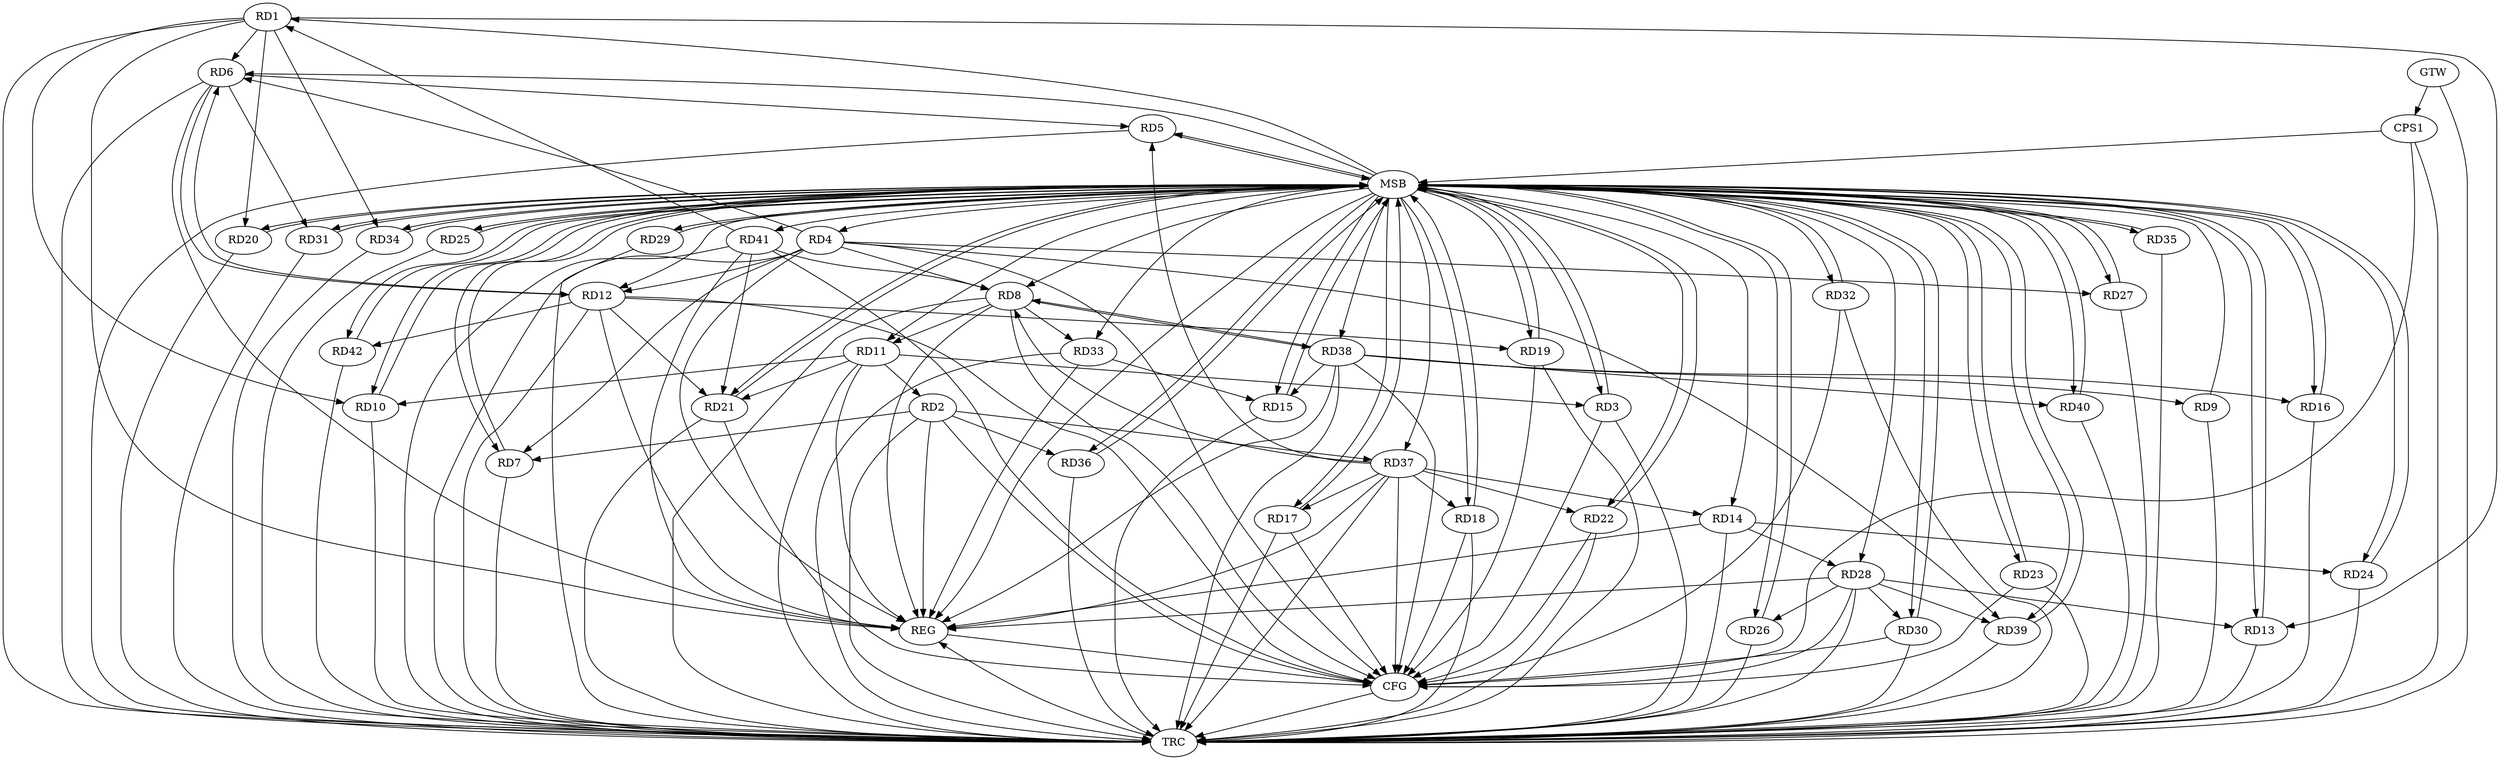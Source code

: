 strict digraph G {
  RD1 [ label="RD1" ];
  RD2 [ label="RD2" ];
  RD3 [ label="RD3" ];
  RD4 [ label="RD4" ];
  RD5 [ label="RD5" ];
  RD6 [ label="RD6" ];
  RD7 [ label="RD7" ];
  RD8 [ label="RD8" ];
  RD9 [ label="RD9" ];
  RD10 [ label="RD10" ];
  RD11 [ label="RD11" ];
  RD12 [ label="RD12" ];
  RD13 [ label="RD13" ];
  RD14 [ label="RD14" ];
  RD15 [ label="RD15" ];
  RD16 [ label="RD16" ];
  RD17 [ label="RD17" ];
  RD18 [ label="RD18" ];
  RD19 [ label="RD19" ];
  RD20 [ label="RD20" ];
  RD21 [ label="RD21" ];
  RD22 [ label="RD22" ];
  RD23 [ label="RD23" ];
  RD24 [ label="RD24" ];
  RD25 [ label="RD25" ];
  RD26 [ label="RD26" ];
  RD27 [ label="RD27" ];
  RD28 [ label="RD28" ];
  RD29 [ label="RD29" ];
  RD30 [ label="RD30" ];
  RD31 [ label="RD31" ];
  RD32 [ label="RD32" ];
  RD33 [ label="RD33" ];
  RD34 [ label="RD34" ];
  RD35 [ label="RD35" ];
  RD36 [ label="RD36" ];
  RD37 [ label="RD37" ];
  RD38 [ label="RD38" ];
  RD39 [ label="RD39" ];
  RD40 [ label="RD40" ];
  RD41 [ label="RD41" ];
  RD42 [ label="RD42" ];
  CPS1 [ label="CPS1" ];
  GTW [ label="GTW" ];
  REG [ label="REG" ];
  MSB [ label="MSB" ];
  CFG [ label="CFG" ];
  TRC [ label="TRC" ];
  RD1 -> RD6;
  RD1 -> RD10;
  RD1 -> RD13;
  RD1 -> RD20;
  RD1 -> RD34;
  RD41 -> RD1;
  RD2 -> RD7;
  RD11 -> RD2;
  RD2 -> RD36;
  RD2 -> RD37;
  RD11 -> RD3;
  RD4 -> RD6;
  RD4 -> RD7;
  RD4 -> RD8;
  RD4 -> RD12;
  RD4 -> RD27;
  RD4 -> RD39;
  RD6 -> RD5;
  RD37 -> RD5;
  RD6 -> RD12;
  RD12 -> RD6;
  RD6 -> RD31;
  RD8 -> RD11;
  RD8 -> RD33;
  RD37 -> RD8;
  RD8 -> RD38;
  RD38 -> RD8;
  RD41 -> RD8;
  RD38 -> RD9;
  RD11 -> RD10;
  RD11 -> RD21;
  RD12 -> RD19;
  RD12 -> RD21;
  RD12 -> RD42;
  RD28 -> RD13;
  RD14 -> RD24;
  RD14 -> RD28;
  RD37 -> RD14;
  RD33 -> RD15;
  RD38 -> RD15;
  RD38 -> RD16;
  RD37 -> RD17;
  RD37 -> RD18;
  RD41 -> RD21;
  RD37 -> RD22;
  RD28 -> RD26;
  RD28 -> RD30;
  RD28 -> RD39;
  RD38 -> RD40;
  GTW -> CPS1;
  RD1 -> REG;
  RD2 -> REG;
  RD4 -> REG;
  RD6 -> REG;
  RD8 -> REG;
  RD11 -> REG;
  RD12 -> REG;
  RD14 -> REG;
  RD28 -> REG;
  RD33 -> REG;
  RD37 -> REG;
  RD38 -> REG;
  RD41 -> REG;
  RD3 -> MSB;
  MSB -> RD1;
  MSB -> RD24;
  MSB -> REG;
  RD5 -> MSB;
  MSB -> RD3;
  MSB -> RD6;
  RD7 -> MSB;
  MSB -> RD21;
  RD9 -> MSB;
  MSB -> RD28;
  MSB -> RD29;
  MSB -> RD37;
  RD10 -> MSB;
  MSB -> RD4;
  MSB -> RD12;
  MSB -> RD19;
  MSB -> RD25;
  MSB -> RD27;
  MSB -> RD38;
  MSB -> RD41;
  RD13 -> MSB;
  MSB -> RD5;
  MSB -> RD18;
  MSB -> RD31;
  MSB -> RD35;
  RD15 -> MSB;
  MSB -> RD22;
  MSB -> RD23;
  MSB -> RD36;
  MSB -> RD39;
  MSB -> RD40;
  RD16 -> MSB;
  MSB -> RD11;
  RD17 -> MSB;
  MSB -> RD13;
  MSB -> RD32;
  MSB -> RD33;
  RD18 -> MSB;
  MSB -> RD42;
  RD19 -> MSB;
  MSB -> RD20;
  RD20 -> MSB;
  MSB -> RD14;
  RD21 -> MSB;
  MSB -> RD7;
  MSB -> RD8;
  MSB -> RD30;
  RD22 -> MSB;
  MSB -> RD15;
  RD23 -> MSB;
  MSB -> RD16;
  RD24 -> MSB;
  MSB -> RD34;
  RD25 -> MSB;
  MSB -> RD26;
  RD26 -> MSB;
  RD27 -> MSB;
  RD29 -> MSB;
  RD30 -> MSB;
  RD31 -> MSB;
  RD32 -> MSB;
  RD34 -> MSB;
  RD35 -> MSB;
  MSB -> RD17;
  RD36 -> MSB;
  RD39 -> MSB;
  RD40 -> MSB;
  MSB -> RD10;
  RD42 -> MSB;
  CPS1 -> MSB;
  RD22 -> CFG;
  RD19 -> CFG;
  RD4 -> CFG;
  RD30 -> CFG;
  RD2 -> CFG;
  RD37 -> CFG;
  RD32 -> CFG;
  RD17 -> CFG;
  RD8 -> CFG;
  RD18 -> CFG;
  RD12 -> CFG;
  RD41 -> CFG;
  CPS1 -> CFG;
  RD28 -> CFG;
  RD38 -> CFG;
  RD3 -> CFG;
  RD21 -> CFG;
  RD23 -> CFG;
  REG -> CFG;
  RD1 -> TRC;
  RD2 -> TRC;
  RD3 -> TRC;
  RD4 -> TRC;
  RD5 -> TRC;
  RD6 -> TRC;
  RD7 -> TRC;
  RD8 -> TRC;
  RD9 -> TRC;
  RD10 -> TRC;
  RD11 -> TRC;
  RD12 -> TRC;
  RD13 -> TRC;
  RD14 -> TRC;
  RD15 -> TRC;
  RD16 -> TRC;
  RD17 -> TRC;
  RD18 -> TRC;
  RD19 -> TRC;
  RD20 -> TRC;
  RD21 -> TRC;
  RD22 -> TRC;
  RD23 -> TRC;
  RD24 -> TRC;
  RD25 -> TRC;
  RD26 -> TRC;
  RD27 -> TRC;
  RD28 -> TRC;
  RD29 -> TRC;
  RD30 -> TRC;
  RD31 -> TRC;
  RD32 -> TRC;
  RD33 -> TRC;
  RD34 -> TRC;
  RD35 -> TRC;
  RD36 -> TRC;
  RD37 -> TRC;
  RD38 -> TRC;
  RD39 -> TRC;
  RD40 -> TRC;
  RD41 -> TRC;
  RD42 -> TRC;
  CPS1 -> TRC;
  GTW -> TRC;
  CFG -> TRC;
  TRC -> REG;
}
